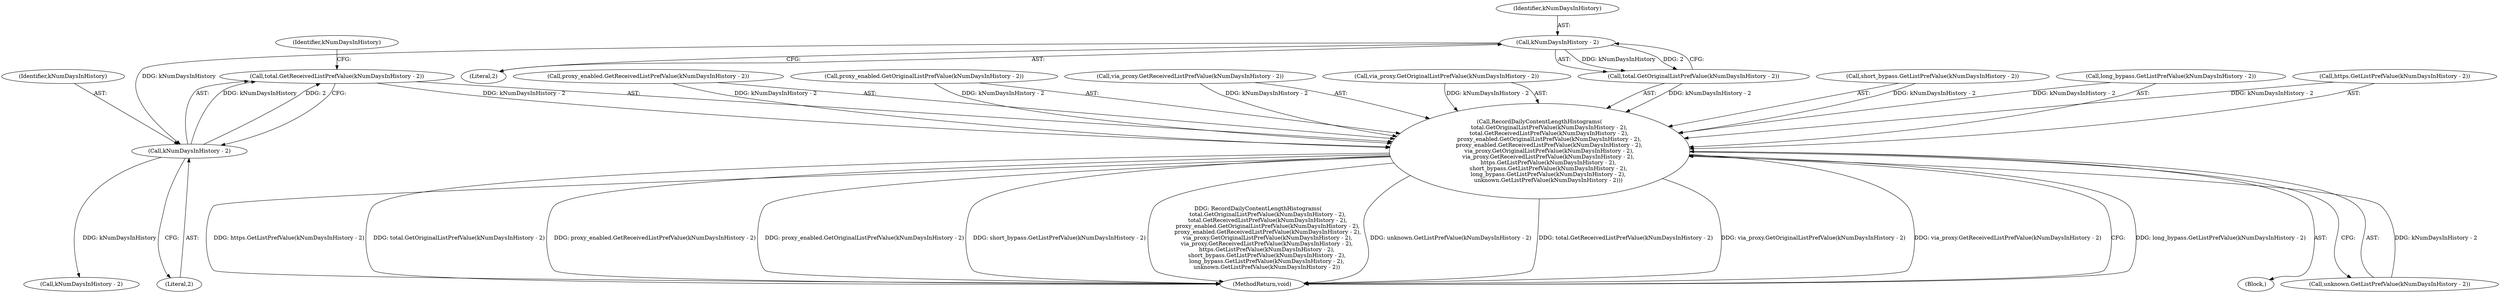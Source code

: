 digraph "0_Chrome_828eab2216a765dea92575c290421c115b8ad028_7@API" {
"1000231" [label="(Call,total.GetReceivedListPrefValue(kNumDaysInHistory - 2))"];
"1000232" [label="(Call,kNumDaysInHistory - 2)"];
"1000228" [label="(Call,kNumDaysInHistory - 2)"];
"1000226" [label="(Call,RecordDailyContentLengthHistograms(\n           total.GetOriginalListPrefValue(kNumDaysInHistory - 2),\n           total.GetReceivedListPrefValue(kNumDaysInHistory - 2),\n           proxy_enabled.GetOriginalListPrefValue(kNumDaysInHistory - 2),\n           proxy_enabled.GetReceivedListPrefValue(kNumDaysInHistory - 2),\n           via_proxy.GetOriginalListPrefValue(kNumDaysInHistory - 2),\n          via_proxy.GetReceivedListPrefValue(kNumDaysInHistory - 2),\n          https.GetListPrefValue(kNumDaysInHistory - 2),\n          short_bypass.GetListPrefValue(kNumDaysInHistory - 2),\n          long_bypass.GetListPrefValue(kNumDaysInHistory - 2),\n          unknown.GetListPrefValue(kNumDaysInHistory - 2)))"];
"1000232" [label="(Call,kNumDaysInHistory - 2)"];
"1000235" [label="(Call,proxy_enabled.GetOriginalListPrefValue(kNumDaysInHistory - 2))"];
"1000233" [label="(Identifier,kNumDaysInHistory)"];
"1000237" [label="(Identifier,kNumDaysInHistory)"];
"1000236" [label="(Call,kNumDaysInHistory - 2)"];
"1000234" [label="(Literal,2)"];
"1000247" [label="(Call,via_proxy.GetReceivedListPrefValue(kNumDaysInHistory - 2))"];
"1000226" [label="(Call,RecordDailyContentLengthHistograms(\n           total.GetOriginalListPrefValue(kNumDaysInHistory - 2),\n           total.GetReceivedListPrefValue(kNumDaysInHistory - 2),\n           proxy_enabled.GetOriginalListPrefValue(kNumDaysInHistory - 2),\n           proxy_enabled.GetReceivedListPrefValue(kNumDaysInHistory - 2),\n           via_proxy.GetOriginalListPrefValue(kNumDaysInHistory - 2),\n          via_proxy.GetReceivedListPrefValue(kNumDaysInHistory - 2),\n          https.GetListPrefValue(kNumDaysInHistory - 2),\n          short_bypass.GetListPrefValue(kNumDaysInHistory - 2),\n          long_bypass.GetListPrefValue(kNumDaysInHistory - 2),\n          unknown.GetListPrefValue(kNumDaysInHistory - 2)))"];
"1000230" [label="(Literal,2)"];
"1000243" [label="(Call,via_proxy.GetOriginalListPrefValue(kNumDaysInHistory - 2))"];
"1000255" [label="(Call,short_bypass.GetListPrefValue(kNumDaysInHistory - 2))"];
"1000227" [label="(Call,total.GetOriginalListPrefValue(kNumDaysInHistory - 2))"];
"1000229" [label="(Identifier,kNumDaysInHistory)"];
"1000225" [label="(Block,)"];
"1000263" [label="(Call,unknown.GetListPrefValue(kNumDaysInHistory - 2))"];
"1000259" [label="(Call,long_bypass.GetListPrefValue(kNumDaysInHistory - 2))"];
"1000267" [label="(MethodReturn,void)"];
"1000231" [label="(Call,total.GetReceivedListPrefValue(kNumDaysInHistory - 2))"];
"1000251" [label="(Call,https.GetListPrefValue(kNumDaysInHistory - 2))"];
"1000239" [label="(Call,proxy_enabled.GetReceivedListPrefValue(kNumDaysInHistory - 2))"];
"1000228" [label="(Call,kNumDaysInHistory - 2)"];
"1000231" -> "1000226"  [label="AST: "];
"1000231" -> "1000232"  [label="CFG: "];
"1000232" -> "1000231"  [label="AST: "];
"1000237" -> "1000231"  [label="CFG: "];
"1000231" -> "1000226"  [label="DDG: kNumDaysInHistory - 2"];
"1000232" -> "1000231"  [label="DDG: kNumDaysInHistory"];
"1000232" -> "1000231"  [label="DDG: 2"];
"1000232" -> "1000234"  [label="CFG: "];
"1000233" -> "1000232"  [label="AST: "];
"1000234" -> "1000232"  [label="AST: "];
"1000228" -> "1000232"  [label="DDG: kNumDaysInHistory"];
"1000232" -> "1000236"  [label="DDG: kNumDaysInHistory"];
"1000228" -> "1000227"  [label="AST: "];
"1000228" -> "1000230"  [label="CFG: "];
"1000229" -> "1000228"  [label="AST: "];
"1000230" -> "1000228"  [label="AST: "];
"1000227" -> "1000228"  [label="CFG: "];
"1000228" -> "1000227"  [label="DDG: kNumDaysInHistory"];
"1000228" -> "1000227"  [label="DDG: 2"];
"1000226" -> "1000225"  [label="AST: "];
"1000226" -> "1000263"  [label="CFG: "];
"1000227" -> "1000226"  [label="AST: "];
"1000235" -> "1000226"  [label="AST: "];
"1000239" -> "1000226"  [label="AST: "];
"1000243" -> "1000226"  [label="AST: "];
"1000247" -> "1000226"  [label="AST: "];
"1000251" -> "1000226"  [label="AST: "];
"1000255" -> "1000226"  [label="AST: "];
"1000259" -> "1000226"  [label="AST: "];
"1000263" -> "1000226"  [label="AST: "];
"1000267" -> "1000226"  [label="CFG: "];
"1000226" -> "1000267"  [label="DDG: long_bypass.GetListPrefValue(kNumDaysInHistory - 2)"];
"1000226" -> "1000267"  [label="DDG: https.GetListPrefValue(kNumDaysInHistory - 2)"];
"1000226" -> "1000267"  [label="DDG: total.GetOriginalListPrefValue(kNumDaysInHistory - 2)"];
"1000226" -> "1000267"  [label="DDG: proxy_enabled.GetReceivedListPrefValue(kNumDaysInHistory - 2)"];
"1000226" -> "1000267"  [label="DDG: proxy_enabled.GetOriginalListPrefValue(kNumDaysInHistory - 2)"];
"1000226" -> "1000267"  [label="DDG: short_bypass.GetListPrefValue(kNumDaysInHistory - 2)"];
"1000226" -> "1000267"  [label="DDG: RecordDailyContentLengthHistograms(\n           total.GetOriginalListPrefValue(kNumDaysInHistory - 2),\n           total.GetReceivedListPrefValue(kNumDaysInHistory - 2),\n           proxy_enabled.GetOriginalListPrefValue(kNumDaysInHistory - 2),\n           proxy_enabled.GetReceivedListPrefValue(kNumDaysInHistory - 2),\n           via_proxy.GetOriginalListPrefValue(kNumDaysInHistory - 2),\n          via_proxy.GetReceivedListPrefValue(kNumDaysInHistory - 2),\n          https.GetListPrefValue(kNumDaysInHistory - 2),\n          short_bypass.GetListPrefValue(kNumDaysInHistory - 2),\n          long_bypass.GetListPrefValue(kNumDaysInHistory - 2),\n          unknown.GetListPrefValue(kNumDaysInHistory - 2))"];
"1000226" -> "1000267"  [label="DDG: unknown.GetListPrefValue(kNumDaysInHistory - 2)"];
"1000226" -> "1000267"  [label="DDG: total.GetReceivedListPrefValue(kNumDaysInHistory - 2)"];
"1000226" -> "1000267"  [label="DDG: via_proxy.GetOriginalListPrefValue(kNumDaysInHistory - 2)"];
"1000226" -> "1000267"  [label="DDG: via_proxy.GetReceivedListPrefValue(kNumDaysInHistory - 2)"];
"1000227" -> "1000226"  [label="DDG: kNumDaysInHistory - 2"];
"1000235" -> "1000226"  [label="DDG: kNumDaysInHistory - 2"];
"1000239" -> "1000226"  [label="DDG: kNumDaysInHistory - 2"];
"1000243" -> "1000226"  [label="DDG: kNumDaysInHistory - 2"];
"1000247" -> "1000226"  [label="DDG: kNumDaysInHistory - 2"];
"1000251" -> "1000226"  [label="DDG: kNumDaysInHistory - 2"];
"1000255" -> "1000226"  [label="DDG: kNumDaysInHistory - 2"];
"1000259" -> "1000226"  [label="DDG: kNumDaysInHistory - 2"];
"1000263" -> "1000226"  [label="DDG: kNumDaysInHistory - 2"];
}
